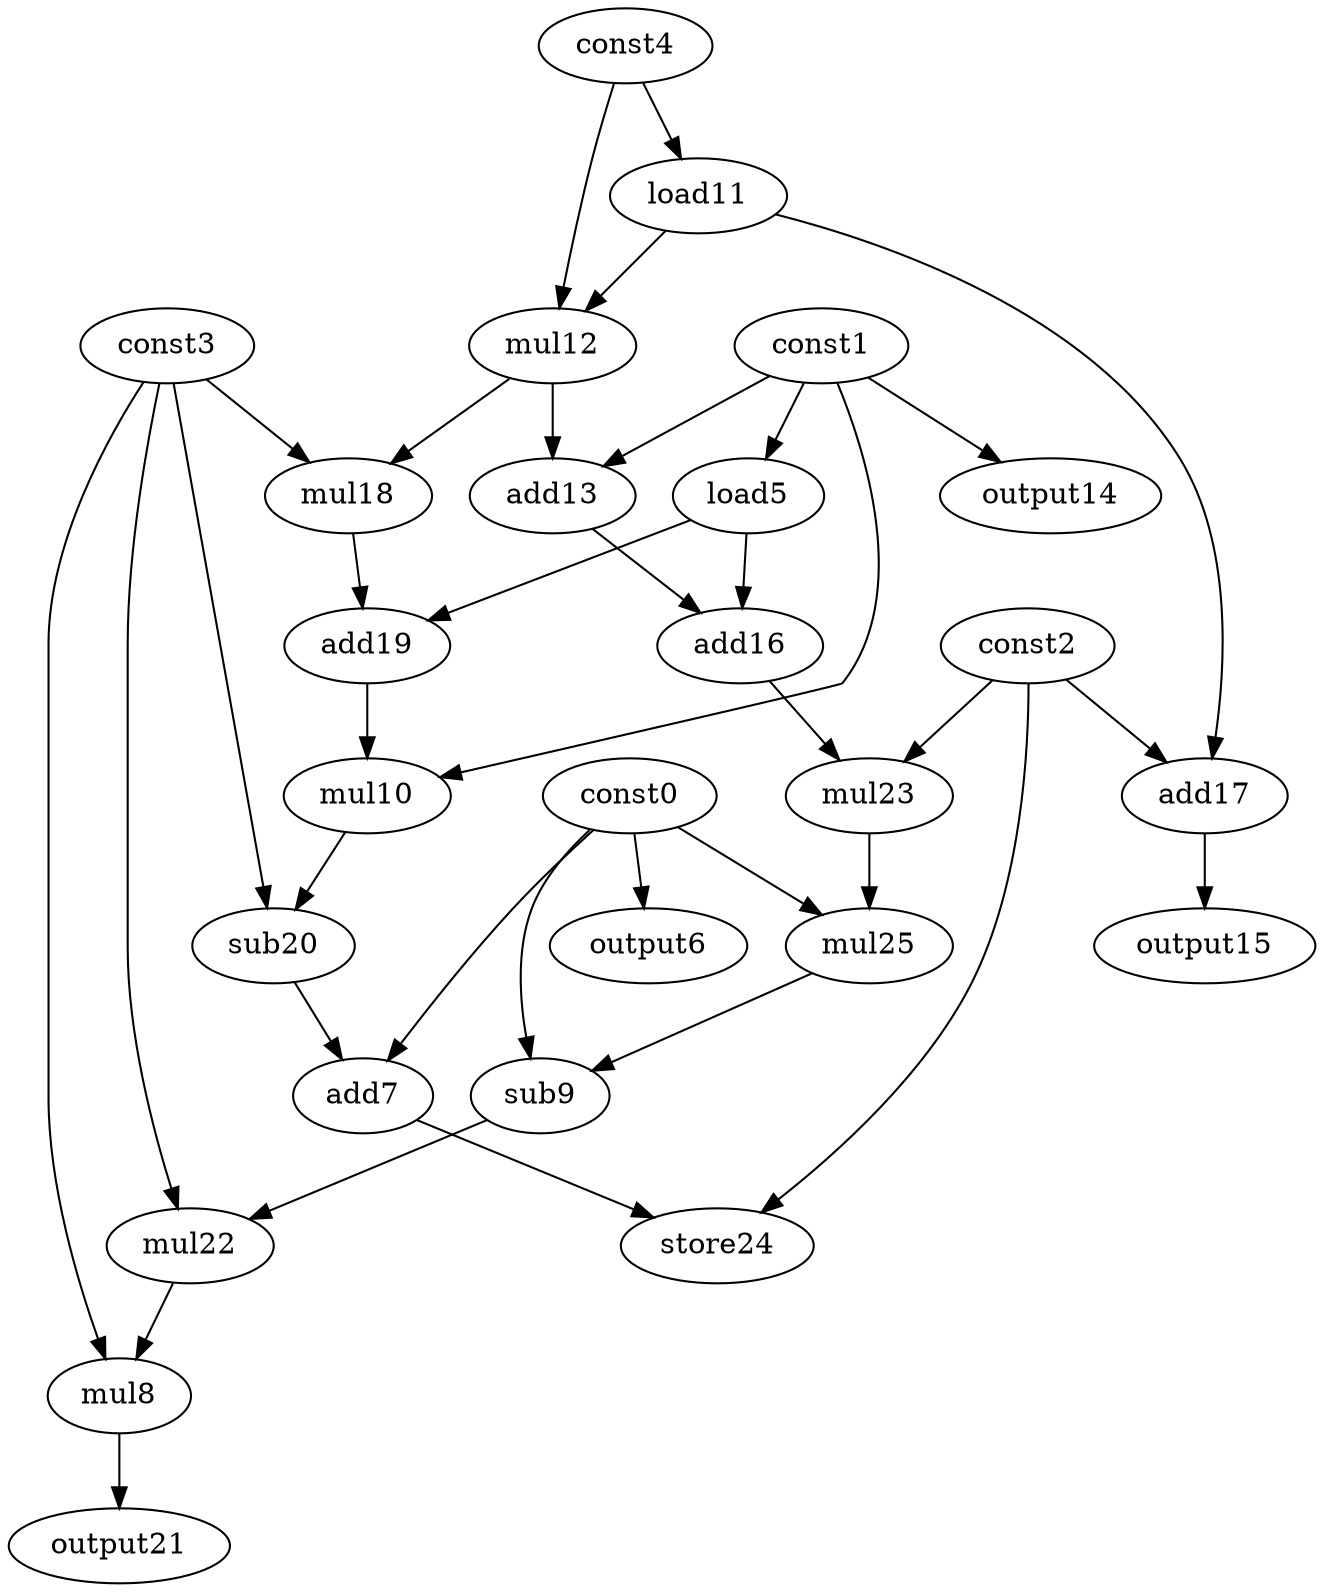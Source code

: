 digraph G { 
const0[opcode=const]; 
const1[opcode=const]; 
const2[opcode=const]; 
const3[opcode=const]; 
const4[opcode=const]; 
load5[opcode=load]; 
output6[opcode=output]; 
add7[opcode=add]; 
mul8[opcode=mul]; 
sub9[opcode=sub]; 
mul10[opcode=mul]; 
load11[opcode=load]; 
mul12[opcode=mul]; 
add13[opcode=add]; 
output14[opcode=output]; 
output15[opcode=output]; 
add16[opcode=add]; 
add17[opcode=add]; 
mul18[opcode=mul]; 
add19[opcode=add]; 
sub20[opcode=sub]; 
output21[opcode=output]; 
mul22[opcode=mul]; 
mul23[opcode=mul]; 
store24[opcode=store]; 
mul25[opcode=mul]; 
const1->load5[operand=0];
const0->output6[operand=0];
const4->load11[operand=0];
const1->output14[operand=0];
load11->mul12[operand=0];
const4->mul12[operand=1];
const2->add17[operand=0];
load11->add17[operand=1];
const1->add13[operand=0];
mul12->add13[operand=1];
add17->output15[operand=0];
const3->mul18[operand=0];
mul12->mul18[operand=1];
load5->add16[operand=0];
add13->add16[operand=1];
mul18->add19[operand=0];
load5->add19[operand=1];
const1->mul10[operand=0];
add19->mul10[operand=1];
add16->mul23[operand=0];
const2->mul23[operand=1];
mul10->sub20[operand=0];
const3->sub20[operand=1];
const0->mul25[operand=0];
mul23->mul25[operand=1];
const0->add7[operand=0];
sub20->add7[operand=1];
const0->sub9[operand=0];
mul25->sub9[operand=1];
sub9->mul22[operand=0];
const3->mul22[operand=1];
const2->store24[operand=0];
add7->store24[operand=1];
const3->mul8[operand=0];
mul22->mul8[operand=1];
mul8->output21[operand=0];
}
